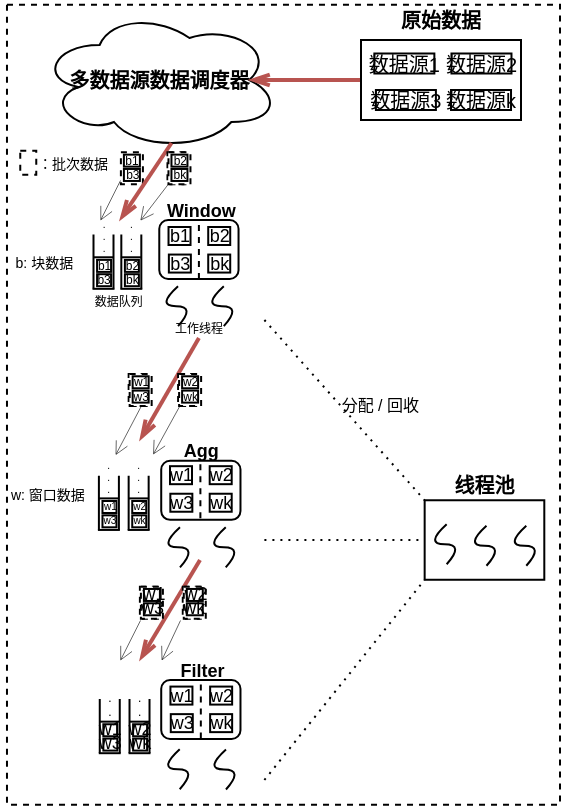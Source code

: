 <mxfile version="16.1.0" type="github">
  <diagram id="TM8jc4NBS-P3mIar8RK_" name="第 1 页">
    <mxGraphModel dx="-222" dy="335" grid="1" gridSize="10" guides="1" tooltips="1" connect="1" arrows="1" fold="1" page="1" pageScale="1" pageWidth="827" pageHeight="1169" math="0" shadow="0">
      <root>
        <mxCell id="0" />
        <mxCell id="1" parent="0" />
        <mxCell id="N-SnZ-NA4u7T5Xd_cY-z-521" value="" style="rounded=0;sketch=0;fontSize=6;dashed=1;" parent="1" vertex="1">
          <mxGeometry x="1359.95" y="136.16" width="9" height="16" as="geometry" />
        </mxCell>
        <mxCell id="N-SnZ-NA4u7T5Xd_cY-z-418" value="" style="rounded=0;sketch=0;fontSize=8;dashed=1;" parent="1" vertex="1">
          <mxGeometry x="1303.49" y="62.32" width="276.51" height="400" as="geometry" />
        </mxCell>
        <mxCell id="N-SnZ-NA4u7T5Xd_cY-z-477" value="" style="rounded=0;sketch=0;fontSize=6;dashed=1;" parent="1" vertex="1">
          <mxGeometry x="1360.45" y="136.16" width="11" height="16" as="geometry" />
        </mxCell>
        <mxCell id="N-SnZ-NA4u7T5Xd_cY-z-318" value="" style="rounded=0;fontSize=10;strokeWidth=1;" parent="1" vertex="1">
          <mxGeometry x="1480.5" y="80" width="80" height="40" as="geometry" />
        </mxCell>
        <mxCell id="N-SnZ-NA4u7T5Xd_cY-z-319" value="数据源1" style="rounded=0;fontSize=10;strokeWidth=1;" parent="1" vertex="1">
          <mxGeometry x="1487.18" y="86.75" width="30" height="10" as="geometry" />
        </mxCell>
        <mxCell id="N-SnZ-NA4u7T5Xd_cY-z-320" value="数据源2" style="rounded=0;fontSize=10;strokeWidth=1;" parent="1" vertex="1">
          <mxGeometry x="1525.74" y="86.75" width="30" height="10" as="geometry" />
        </mxCell>
        <mxCell id="N-SnZ-NA4u7T5Xd_cY-z-322" value="数据源k" style="rounded=0;fontSize=10;strokeWidth=1;" parent="1" vertex="1">
          <mxGeometry x="1525.51" y="105" width="30" height="10" as="geometry" />
        </mxCell>
        <mxCell id="N-SnZ-NA4u7T5Xd_cY-z-323" value="多数据源数据调度器" style="ellipse;shape=cloud;fontSize=10;strokeWidth=1;fontStyle=1" parent="1" vertex="1">
          <mxGeometry x="1319.88" y="65" width="119.76" height="70" as="geometry" />
        </mxCell>
        <mxCell id="N-SnZ-NA4u7T5Xd_cY-z-324" value="原始数据" style="text;strokeColor=none;fillColor=none;align=center;verticalAlign=middle;rounded=0;sketch=0;fontSize=10;fontStyle=1" parent="1" vertex="1">
          <mxGeometry x="1496.36" y="60" width="48.29" height="20" as="geometry" />
        </mxCell>
        <mxCell id="N-SnZ-NA4u7T5Xd_cY-z-327" value="" style="rounded=1;" parent="1" vertex="1">
          <mxGeometry x="1379.64" y="170" width="39.63" height="29.5" as="geometry" />
        </mxCell>
        <mxCell id="N-SnZ-NA4u7T5Xd_cY-z-328" value="" style="curved=1;endArrow=none;endFill=0;endSize=6;strokeWidth=1;" parent="1" edge="1">
          <mxGeometry width="50" height="50" relative="1" as="geometry">
            <mxPoint x="1411.9" y="223.1" as="sourcePoint" />
            <mxPoint x="1411.9" y="203.1" as="targetPoint" />
            <Array as="points">
              <mxPoint x="1420.9" y="213.1" />
              <mxPoint x="1400.9" y="213.1" />
            </Array>
          </mxGeometry>
        </mxCell>
        <mxCell id="N-SnZ-NA4u7T5Xd_cY-z-329" value="" style="curved=1;endArrow=none;endFill=0;" parent="1" edge="1">
          <mxGeometry width="50" height="50" relative="1" as="geometry">
            <mxPoint x="1389.02" y="223.1" as="sourcePoint" />
            <mxPoint x="1389.02" y="203.1" as="targetPoint" />
            <Array as="points">
              <mxPoint x="1398.02" y="213.1" />
              <mxPoint x="1378.02" y="213.1" />
            </Array>
          </mxGeometry>
        </mxCell>
        <mxCell id="N-SnZ-NA4u7T5Xd_cY-z-330" value="" style="shape=partialRectangle;top=0;bottom=0;fillColor=none;" parent="1" vertex="1">
          <mxGeometry x="1346.75" y="177.81" width="10" height="26" as="geometry" />
        </mxCell>
        <mxCell id="N-SnZ-NA4u7T5Xd_cY-z-331" value=" Window" style="text;strokeColor=none;fillColor=none;align=center;verticalAlign=middle;rounded=0;fontSize=9;fontStyle=1" parent="1" vertex="1">
          <mxGeometry x="1379.46" y="160" width="40" height="10" as="geometry" />
        </mxCell>
        <mxCell id="N-SnZ-NA4u7T5Xd_cY-z-332" value="数据队列" style="text;strokeColor=none;fillColor=none;align=center;verticalAlign=middle;rounded=0;fontSize=6;" parent="1" vertex="1">
          <mxGeometry x="1344.12" y="206.75" width="30.5" height="8.75" as="geometry" />
        </mxCell>
        <mxCell id="N-SnZ-NA4u7T5Xd_cY-z-333" value="工作线程" style="text;strokeColor=none;fillColor=none;align=center;verticalAlign=middle;rounded=0;fontSize=6;" parent="1" vertex="1">
          <mxGeometry x="1383.47" y="220" width="31.98" height="9" as="geometry" />
        </mxCell>
        <mxCell id="N-SnZ-NA4u7T5Xd_cY-z-334" value="" style="rounded=0;strokeWidth=1;" parent="1" vertex="1">
          <mxGeometry x="1348.54" y="189.94" width="7" height="6" as="geometry" />
        </mxCell>
        <mxCell id="N-SnZ-NA4u7T5Xd_cY-z-335" value="b1" style="text;strokeColor=none;fillColor=none;align=center;verticalAlign=middle;rounded=0;fontSize=6;" parent="1" vertex="1">
          <mxGeometry x="1348.04" y="189.94" width="8.5" height="6" as="geometry" />
        </mxCell>
        <mxCell id="N-SnZ-NA4u7T5Xd_cY-z-336" value="" style="rounded=0;strokeWidth=1;" parent="1" vertex="1">
          <mxGeometry x="1384.26" y="173.5" width="11" height="9" as="geometry" />
        </mxCell>
        <mxCell id="N-SnZ-NA4u7T5Xd_cY-z-337" value="b1" style="text;strokeColor=none;fillColor=none;align=center;verticalAlign=middle;rounded=0;fontSize=9;" parent="1" vertex="1">
          <mxGeometry x="1385.74" y="174.62" width="8.5" height="5.75" as="geometry" />
        </mxCell>
        <mxCell id="N-SnZ-NA4u7T5Xd_cY-z-344" value="" style="endArrow=none;rounded=0;fontSize=7;endSize=6;strokeColor=default;strokeWidth=1;" parent="1" edge="1">
          <mxGeometry width="50" height="50" relative="1" as="geometry">
            <mxPoint x="1346.25" y="204.41" as="sourcePoint" />
            <mxPoint x="1357.25" y="204.41" as="targetPoint" />
          </mxGeometry>
        </mxCell>
        <mxCell id="N-SnZ-NA4u7T5Xd_cY-z-345" value="" style="endArrow=none;rounded=0;fontSize=7;endSize=6;strokeColor=default;strokeWidth=1;" parent="1" edge="1">
          <mxGeometry width="50" height="50" relative="1" as="geometry">
            <mxPoint x="1346.54" y="188.64" as="sourcePoint" />
            <mxPoint x="1356.54" y="188.64" as="targetPoint" />
          </mxGeometry>
        </mxCell>
        <mxCell id="N-SnZ-NA4u7T5Xd_cY-z-355" value="" style="rounded=1;" parent="1" vertex="1">
          <mxGeometry x="1380.61" y="290.38" width="39.63" height="29.5" as="geometry" />
        </mxCell>
        <mxCell id="N-SnZ-NA4u7T5Xd_cY-z-356" value="" style="curved=1;endArrow=none;endFill=0;endSize=6;strokeWidth=1;" parent="1" edge="1">
          <mxGeometry width="50" height="50" relative="1" as="geometry">
            <mxPoint x="1412.87" y="343.66" as="sourcePoint" />
            <mxPoint x="1412.87" y="323.66" as="targetPoint" />
            <Array as="points">
              <mxPoint x="1421.87" y="333.66" />
              <mxPoint x="1401.87" y="333.66" />
            </Array>
          </mxGeometry>
        </mxCell>
        <mxCell id="N-SnZ-NA4u7T5Xd_cY-z-357" value="" style="curved=1;endArrow=none;endFill=0;" parent="1" edge="1">
          <mxGeometry width="50" height="50" relative="1" as="geometry">
            <mxPoint x="1389.99" y="343.66" as="sourcePoint" />
            <mxPoint x="1389.99" y="323.66" as="targetPoint" />
            <Array as="points">
              <mxPoint x="1398.99" y="333.66" />
              <mxPoint x="1378.99" y="333.66" />
            </Array>
          </mxGeometry>
        </mxCell>
        <mxCell id="N-SnZ-NA4u7T5Xd_cY-z-359" value="Agg" style="text;strokeColor=none;fillColor=none;align=center;verticalAlign=middle;rounded=0;fontSize=9;fontStyle=1" parent="1" vertex="1">
          <mxGeometry x="1380.61" y="280.13" width="40.06" height="10" as="geometry" />
        </mxCell>
        <mxCell id="N-SnZ-NA4u7T5Xd_cY-z-381" value="" style="rounded=1;" parent="1" vertex="1">
          <mxGeometry x="1380.61" y="400" width="39.63" height="29.5" as="geometry" />
        </mxCell>
        <mxCell id="N-SnZ-NA4u7T5Xd_cY-z-382" value="" style="curved=1;endArrow=none;endFill=0;endSize=6;strokeWidth=1;" parent="1" edge="1">
          <mxGeometry width="50" height="50" relative="1" as="geometry">
            <mxPoint x="1412.99" y="454.75" as="sourcePoint" />
            <mxPoint x="1412.99" y="434.75" as="targetPoint" />
            <Array as="points">
              <mxPoint x="1421.99" y="444.75" />
              <mxPoint x="1401.99" y="444.75" />
            </Array>
          </mxGeometry>
        </mxCell>
        <mxCell id="N-SnZ-NA4u7T5Xd_cY-z-383" value="" style="curved=1;endArrow=none;endFill=0;" parent="1" edge="1">
          <mxGeometry width="50" height="50" relative="1" as="geometry">
            <mxPoint x="1389.86" y="454.63" as="sourcePoint" />
            <mxPoint x="1389.86" y="434.63" as="targetPoint" />
            <Array as="points">
              <mxPoint x="1398.86" y="444.63" />
              <mxPoint x="1378.86" y="444.63" />
            </Array>
          </mxGeometry>
        </mxCell>
        <mxCell id="N-SnZ-NA4u7T5Xd_cY-z-385" value="Filter" style="text;strokeColor=none;fillColor=none;align=center;verticalAlign=middle;rounded=0;fontSize=9;fontStyle=1" parent="1" vertex="1">
          <mxGeometry x="1381.17" y="390" width="40.06" height="10" as="geometry" />
        </mxCell>
        <mxCell id="N-SnZ-NA4u7T5Xd_cY-z-407" value="" style="rounded=0;" parent="1" vertex="1">
          <mxGeometry x="1512.33" y="310.13" width="59.82" height="39.75" as="geometry" />
        </mxCell>
        <mxCell id="N-SnZ-NA4u7T5Xd_cY-z-408" value="" style="curved=1;endArrow=none;endFill=0;" parent="1" edge="1">
          <mxGeometry width="50" height="50" relative="1" as="geometry">
            <mxPoint x="1523.33" y="342.13" as="sourcePoint" />
            <mxPoint x="1523.33" y="322.13" as="targetPoint" />
            <Array as="points">
              <mxPoint x="1532.33" y="332.13" />
              <mxPoint x="1512.33" y="332.13" />
            </Array>
          </mxGeometry>
        </mxCell>
        <mxCell id="N-SnZ-NA4u7T5Xd_cY-z-409" value="" style="curved=1;endArrow=none;endFill=0;" parent="1" edge="1">
          <mxGeometry width="50" height="50" relative="1" as="geometry">
            <mxPoint x="1543.24" y="342.88" as="sourcePoint" />
            <mxPoint x="1543.24" y="322.88" as="targetPoint" />
            <Array as="points">
              <mxPoint x="1552.24" y="332.88" />
              <mxPoint x="1532.24" y="332.88" />
            </Array>
          </mxGeometry>
        </mxCell>
        <mxCell id="N-SnZ-NA4u7T5Xd_cY-z-410" value="" style="curved=1;endArrow=none;endFill=0;" parent="1" edge="1">
          <mxGeometry width="50" height="50" relative="1" as="geometry">
            <mxPoint x="1563.15" y="342.88" as="sourcePoint" />
            <mxPoint x="1563.15" y="322.88" as="targetPoint" />
            <Array as="points">
              <mxPoint x="1572.15" y="332.88" />
              <mxPoint x="1552.15" y="332.88" />
            </Array>
          </mxGeometry>
        </mxCell>
        <mxCell id="N-SnZ-NA4u7T5Xd_cY-z-411" value="线程池" style="text;strokeColor=none;fillColor=none;align=center;verticalAlign=middle;rounded=0;sketch=0;fontSize=10;fontStyle=1" parent="1" vertex="1">
          <mxGeometry x="1522.12" y="293" width="40.25" height="19" as="geometry" />
        </mxCell>
        <mxCell id="N-SnZ-NA4u7T5Xd_cY-z-412" value="" style="endArrow=none;dashed=1;dashPattern=1 3;strokeWidth=1;rounded=1;sketch=0;fontSize=8;curved=0;entryX=0;entryY=0;entryDx=0;entryDy=0;" parent="1" target="N-SnZ-NA4u7T5Xd_cY-z-407" edge="1">
          <mxGeometry width="50" height="50" relative="1" as="geometry">
            <mxPoint x="1432.2" y="220" as="sourcePoint" />
            <mxPoint x="1522.2" y="330" as="targetPoint" />
          </mxGeometry>
        </mxCell>
        <mxCell id="N-SnZ-NA4u7T5Xd_cY-z-413" value="分配 / 回收" style="text;strokeColor=none;fillColor=none;align=center;verticalAlign=middle;rounded=0;sketch=0;fontSize=8;" parent="1" vertex="1">
          <mxGeometry x="1470.15" y="256.32" width="40" height="12" as="geometry" />
        </mxCell>
        <mxCell id="N-SnZ-NA4u7T5Xd_cY-z-414" value="" style="endArrow=none;dashed=1;dashPattern=1 3;strokeWidth=1;rounded=1;sketch=0;fontSize=8;curved=0;entryX=0;entryY=0.5;entryDx=0;entryDy=0;" parent="1" target="N-SnZ-NA4u7T5Xd_cY-z-407" edge="1">
          <mxGeometry width="50" height="50" relative="1" as="geometry">
            <mxPoint x="1432.2" y="330" as="sourcePoint" />
            <mxPoint x="1502.2" y="330" as="targetPoint" />
          </mxGeometry>
        </mxCell>
        <mxCell id="N-SnZ-NA4u7T5Xd_cY-z-415" value="" style="endArrow=none;dashed=1;dashPattern=1 3;strokeWidth=1;rounded=1;sketch=0;fontSize=8;curved=0;entryX=0;entryY=1;entryDx=0;entryDy=0;" parent="1" target="N-SnZ-NA4u7T5Xd_cY-z-407" edge="1">
          <mxGeometry width="50" height="50" relative="1" as="geometry">
            <mxPoint x="1432.2" y="450" as="sourcePoint" />
            <mxPoint x="1522.2" y="350" as="targetPoint" />
          </mxGeometry>
        </mxCell>
        <mxCell id="N-SnZ-NA4u7T5Xd_cY-z-416" value="b: 块数据" style="text;strokeColor=none;fillColor=none;align=center;verticalAlign=middle;rounded=0;sketch=0;fontSize=7;" parent="1" vertex="1">
          <mxGeometry x="1300.24" y="182.5" width="43.88" height="17.75" as="geometry" />
        </mxCell>
        <mxCell id="N-SnZ-NA4u7T5Xd_cY-z-417" value="w: 窗口数据" style="text;strokeColor=none;fillColor=none;align=center;verticalAlign=middle;rounded=0;sketch=0;fontSize=7;" parent="1" vertex="1">
          <mxGeometry x="1303.49" y="298.87" width="40.88" height="17.75" as="geometry" />
        </mxCell>
        <mxCell id="N-SnZ-NA4u7T5Xd_cY-z-419" value="" style="endArrow=openThin;rounded=1;sketch=0;fontSize=8;curved=0;endFill=0;entryX=0.875;entryY=0.5;entryDx=0;entryDy=0;entryPerimeter=0;fillColor=#f8cecc;strokeColor=#b85450;strokeWidth=2;" parent="1" target="N-SnZ-NA4u7T5Xd_cY-z-323" edge="1">
          <mxGeometry width="50" height="50" relative="1" as="geometry">
            <mxPoint x="1480" y="100" as="sourcePoint" />
            <mxPoint x="1420" y="100" as="targetPoint" />
          </mxGeometry>
        </mxCell>
        <mxCell id="N-SnZ-NA4u7T5Xd_cY-z-420" value="" style="endArrow=openThin;rounded=1;sketch=0;fontSize=8;curved=0;exitX=0.55;exitY=0.95;exitDx=0;exitDy=0;exitPerimeter=0;endFill=0;fillColor=#f8cecc;strokeColor=#b85450;strokeWidth=2;" parent="1" source="N-SnZ-NA4u7T5Xd_cY-z-323" edge="1">
          <mxGeometry width="50" height="50" relative="1" as="geometry">
            <mxPoint x="1061.49" y="326" as="sourcePoint" />
            <mxPoint x="1360" y="170" as="targetPoint" />
          </mxGeometry>
        </mxCell>
        <mxCell id="N-SnZ-NA4u7T5Xd_cY-z-423" value="" style="endArrow=openThin;rounded=1;sketch=0;fontSize=8;curved=0;endFill=0;exitX=0.5;exitY=1;exitDx=0;exitDy=0;fillColor=#f8cecc;strokeColor=#b85450;strokeWidth=2;" parent="1" source="N-SnZ-NA4u7T5Xd_cY-z-333" edge="1">
          <mxGeometry width="50" height="50" relative="1" as="geometry">
            <mxPoint x="1380" y="226.88" as="sourcePoint" />
            <mxPoint x="1370" y="280" as="targetPoint" />
          </mxGeometry>
        </mxCell>
        <mxCell id="N-SnZ-NA4u7T5Xd_cY-z-426" value="" style="endArrow=openThin;rounded=1;sketch=0;fontSize=8;curved=0;endFill=0;fillColor=#f8cecc;strokeColor=#b85450;strokeWidth=2;" parent="1" edge="1">
          <mxGeometry width="50" height="50" relative="1" as="geometry">
            <mxPoint x="1400" y="340" as="sourcePoint" />
            <mxPoint x="1370" y="390" as="targetPoint" />
          </mxGeometry>
        </mxCell>
        <mxCell id="N-SnZ-NA4u7T5Xd_cY-z-454" value=".&#xa;.&#xa;." style="text;strokeColor=none;fillColor=none;align=center;verticalAlign=middle;rounded=0;sketch=0;fontSize=5;" parent="1" vertex="1">
          <mxGeometry x="1347.54" y="173.5" width="9" height="10" as="geometry" />
        </mxCell>
        <mxCell id="N-SnZ-NA4u7T5Xd_cY-z-458" value="" style="endArrow=none;dashed=1;rounded=1;sketch=0;fontSize=6;curved=0;entryX=0.5;entryY=0;entryDx=0;entryDy=0;exitX=0.5;exitY=1;exitDx=0;exitDy=0;" parent="1" source="N-SnZ-NA4u7T5Xd_cY-z-327" target="N-SnZ-NA4u7T5Xd_cY-z-327" edge="1">
          <mxGeometry width="50" height="50" relative="1" as="geometry">
            <mxPoint x="1450" y="210" as="sourcePoint" />
            <mxPoint x="1500" y="160" as="targetPoint" />
          </mxGeometry>
        </mxCell>
        <mxCell id="N-SnZ-NA4u7T5Xd_cY-z-459" value="" style="rounded=0;strokeWidth=1;" parent="1" vertex="1">
          <mxGeometry x="1348.54" y="197.1" width="7" height="6" as="geometry" />
        </mxCell>
        <mxCell id="N-SnZ-NA4u7T5Xd_cY-z-460" value="b3" style="text;strokeColor=none;fillColor=none;align=center;verticalAlign=middle;rounded=0;fontSize=6;" parent="1" vertex="1">
          <mxGeometry x="1347.79" y="197.1" width="8.5" height="6" as="geometry" />
        </mxCell>
        <mxCell id="N-SnZ-NA4u7T5Xd_cY-z-461" value="" style="shape=partialRectangle;top=0;bottom=0;fillColor=none;" parent="1" vertex="1">
          <mxGeometry x="1360.66" y="177.81" width="10" height="26" as="geometry" />
        </mxCell>
        <mxCell id="N-SnZ-NA4u7T5Xd_cY-z-462" value="" style="rounded=0;strokeWidth=1;" parent="1" vertex="1">
          <mxGeometry x="1362.45" y="189.94" width="7" height="6" as="geometry" />
        </mxCell>
        <mxCell id="N-SnZ-NA4u7T5Xd_cY-z-463" value="b2" style="text;strokeColor=none;fillColor=none;align=center;verticalAlign=middle;rounded=0;fontSize=6;" parent="1" vertex="1">
          <mxGeometry x="1361.95" y="189.94" width="8.5" height="6" as="geometry" />
        </mxCell>
        <mxCell id="N-SnZ-NA4u7T5Xd_cY-z-464" value="" style="endArrow=none;rounded=0;fontSize=7;endSize=6;strokeColor=default;strokeWidth=1;" parent="1" edge="1">
          <mxGeometry width="50" height="50" relative="1" as="geometry">
            <mxPoint x="1360.16" y="204.41" as="sourcePoint" />
            <mxPoint x="1371.16" y="204.41" as="targetPoint" />
          </mxGeometry>
        </mxCell>
        <mxCell id="N-SnZ-NA4u7T5Xd_cY-z-465" value="" style="endArrow=none;rounded=0;fontSize=7;endSize=6;strokeColor=default;strokeWidth=1;" parent="1" edge="1">
          <mxGeometry width="50" height="50" relative="1" as="geometry">
            <mxPoint x="1360.45" y="188.64" as="sourcePoint" />
            <mxPoint x="1370.45" y="188.64" as="targetPoint" />
          </mxGeometry>
        </mxCell>
        <mxCell id="N-SnZ-NA4u7T5Xd_cY-z-466" value=".&#xa;.&#xa;." style="text;strokeColor=none;fillColor=none;align=center;verticalAlign=middle;rounded=0;sketch=0;fontSize=5;" parent="1" vertex="1">
          <mxGeometry x="1361.2" y="173.5" width="9" height="10" as="geometry" />
        </mxCell>
        <mxCell id="N-SnZ-NA4u7T5Xd_cY-z-467" value="" style="rounded=0;strokeWidth=1;" parent="1" vertex="1">
          <mxGeometry x="1362.45" y="197.1" width="7" height="6" as="geometry" />
        </mxCell>
        <mxCell id="N-SnZ-NA4u7T5Xd_cY-z-468" value="bk" style="text;strokeColor=none;fillColor=none;align=center;verticalAlign=middle;rounded=0;fontSize=6;" parent="1" vertex="1">
          <mxGeometry x="1361.95" y="197.1" width="8.5" height="6" as="geometry" />
        </mxCell>
        <mxCell id="N-SnZ-NA4u7T5Xd_cY-z-470" value="" style="rounded=0;strokeWidth=1;" parent="1" vertex="1">
          <mxGeometry x="1361.95" y="137.32" width="8" height="6" as="geometry" />
        </mxCell>
        <mxCell id="N-SnZ-NA4u7T5Xd_cY-z-471" value="b1" style="text;strokeColor=none;fillColor=none;align=center;verticalAlign=middle;rounded=0;fontSize=6;" parent="1" vertex="1">
          <mxGeometry x="1361.7" y="137.32" width="8.5" height="6" as="geometry" />
        </mxCell>
        <mxCell id="N-SnZ-NA4u7T5Xd_cY-z-475" value="" style="rounded=0;strokeWidth=1;" parent="1" vertex="1">
          <mxGeometry x="1361.95" y="144.48" width="8" height="6" as="geometry" />
        </mxCell>
        <mxCell id="N-SnZ-NA4u7T5Xd_cY-z-476" value="b3" style="text;strokeColor=none;fillColor=none;align=center;verticalAlign=middle;rounded=0;fontSize=6;" parent="1" vertex="1">
          <mxGeometry x="1362.16" y="144.48" width="8.5" height="6" as="geometry" />
        </mxCell>
        <mxCell id="N-SnZ-NA4u7T5Xd_cY-z-520" value="数据源3" style="rounded=0;fontSize=10;strokeWidth=1;" parent="1" vertex="1">
          <mxGeometry x="1487.95" y="105" width="30" height="10" as="geometry" />
        </mxCell>
        <mxCell id="AdIuGmh6w0Zo5zslEujJ-15" value="" style="endArrow=none;rounded=0;fontSize=3;entryX=0.006;entryY=0.865;entryDx=0;entryDy=0;entryPerimeter=0;strokeWidth=0.3;startArrow=open;startFill=0;" edge="1" parent="1" target="N-SnZ-NA4u7T5Xd_cY-z-521">
          <mxGeometry width="50" height="50" relative="1" as="geometry">
            <mxPoint x="1350" y="170" as="sourcePoint" />
            <mxPoint x="1350" y="160" as="targetPoint" />
          </mxGeometry>
        </mxCell>
        <mxCell id="AdIuGmh6w0Zo5zslEujJ-16" value="" style="endArrow=none;rounded=0;fontSize=3;entryX=0;entryY=1;entryDx=0;entryDy=0;strokeWidth=0.3;startArrow=open;startFill=0;" edge="1" parent="1">
          <mxGeometry width="50" height="50" relative="1" as="geometry">
            <mxPoint x="1370" y="170" as="sourcePoint" />
            <mxPoint x="1384.99" y="150.48" as="targetPoint" />
          </mxGeometry>
        </mxCell>
        <mxCell id="AdIuGmh6w0Zo5zslEujJ-22" value="" style="endArrow=none;rounded=0;fontSize=3;entryX=0.5;entryY=1;entryDx=0;entryDy=0;strokeWidth=0.3;startArrow=open;startFill=0;" edge="1" parent="1" target="AdIuGmh6w0Zo5zslEujJ-44">
          <mxGeometry width="50" height="50" relative="1" as="geometry">
            <mxPoint x="1357.59" y="287.25" as="sourcePoint" />
            <mxPoint x="1365.594" y="267.25" as="targetPoint" />
          </mxGeometry>
        </mxCell>
        <mxCell id="AdIuGmh6w0Zo5zslEujJ-23" value="" style="endArrow=none;rounded=0;fontSize=3;entryX=0;entryY=1;entryDx=0;entryDy=0;strokeWidth=0.3;startArrow=open;startFill=0;" edge="1" parent="1" target="AdIuGmh6w0Zo5zslEujJ-50">
          <mxGeometry width="50" height="50" relative="1" as="geometry">
            <mxPoint x="1376.36" y="287" as="sourcePoint" />
            <mxPoint x="1384.364" y="267.0" as="targetPoint" />
          </mxGeometry>
        </mxCell>
        <mxCell id="AdIuGmh6w0Zo5zslEujJ-29" value="" style="endArrow=none;rounded=0;fontSize=3;strokeWidth=0.3;startArrow=open;startFill=0;" edge="1" parent="1">
          <mxGeometry width="50" height="50" relative="1" as="geometry">
            <mxPoint x="1359.95" y="390" as="sourcePoint" />
            <mxPoint x="1370" y="370" as="targetPoint" />
          </mxGeometry>
        </mxCell>
        <mxCell id="AdIuGmh6w0Zo5zslEujJ-30" value="" style="endArrow=none;rounded=0;fontSize=3;strokeWidth=0.3;startArrow=open;startFill=0;" edge="1" parent="1">
          <mxGeometry width="50" height="50" relative="1" as="geometry">
            <mxPoint x="1380.61" y="390" as="sourcePoint" />
            <mxPoint x="1390" y="370" as="targetPoint" />
          </mxGeometry>
        </mxCell>
        <mxCell id="AdIuGmh6w0Zo5zslEujJ-31" value="" style="rounded=0;strokeWidth=1;" vertex="1" parent="1">
          <mxGeometry x="1384.43" y="187.28" width="11" height="9" as="geometry" />
        </mxCell>
        <mxCell id="AdIuGmh6w0Zo5zslEujJ-32" value="b3" style="text;strokeColor=none;fillColor=none;align=center;verticalAlign=middle;rounded=0;fontSize=9;" vertex="1" parent="1">
          <mxGeometry x="1385.91" y="188.4" width="8.5" height="5.75" as="geometry" />
        </mxCell>
        <mxCell id="AdIuGmh6w0Zo5zslEujJ-33" value="" style="rounded=0;strokeWidth=1;" vertex="1" parent="1">
          <mxGeometry x="1404.11" y="173.5" width="11" height="9" as="geometry" />
        </mxCell>
        <mxCell id="AdIuGmh6w0Zo5zslEujJ-34" value="b2" style="text;strokeColor=none;fillColor=none;align=center;verticalAlign=middle;rounded=0;fontSize=9;" vertex="1" parent="1">
          <mxGeometry x="1405.59" y="174.62" width="8.5" height="5.75" as="geometry" />
        </mxCell>
        <mxCell id="AdIuGmh6w0Zo5zslEujJ-35" value="" style="rounded=0;strokeWidth=1;" vertex="1" parent="1">
          <mxGeometry x="1404.11" y="187.28" width="11" height="9" as="geometry" />
        </mxCell>
        <mxCell id="AdIuGmh6w0Zo5zslEujJ-36" value="bk" style="text;strokeColor=none;fillColor=none;align=center;verticalAlign=middle;rounded=0;fontSize=9;" vertex="1" parent="1">
          <mxGeometry x="1405.59" y="188.4" width="8.5" height="5.75" as="geometry" />
        </mxCell>
        <mxCell id="AdIuGmh6w0Zo5zslEujJ-37" value="" style="rounded=0;sketch=0;fontSize=6;dashed=1;" vertex="1" parent="1">
          <mxGeometry x="1383.73" y="136.16" width="9" height="16" as="geometry" />
        </mxCell>
        <mxCell id="AdIuGmh6w0Zo5zslEujJ-38" value="" style="rounded=0;sketch=0;fontSize=6;dashed=1;" vertex="1" parent="1">
          <mxGeometry x="1384.23" y="136.16" width="11" height="16" as="geometry" />
        </mxCell>
        <mxCell id="AdIuGmh6w0Zo5zslEujJ-39" value="" style="rounded=0;strokeWidth=1;" vertex="1" parent="1">
          <mxGeometry x="1385.73" y="137.32" width="8" height="6" as="geometry" />
        </mxCell>
        <mxCell id="AdIuGmh6w0Zo5zslEujJ-40" value="b2" style="text;strokeColor=none;fillColor=none;align=center;verticalAlign=middle;rounded=0;fontSize=6;" vertex="1" parent="1">
          <mxGeometry x="1385.91" y="137.32" width="8.5" height="6" as="geometry" />
        </mxCell>
        <mxCell id="AdIuGmh6w0Zo5zslEujJ-41" value="" style="rounded=0;strokeWidth=1;" vertex="1" parent="1">
          <mxGeometry x="1385.73" y="144.48" width="8" height="6" as="geometry" />
        </mxCell>
        <mxCell id="AdIuGmh6w0Zo5zslEujJ-42" value="bk" style="text;strokeColor=none;fillColor=none;align=center;verticalAlign=middle;rounded=0;fontSize=6;" vertex="1" parent="1">
          <mxGeometry x="1385.73" y="144.48" width="8.5" height="6" as="geometry" />
        </mxCell>
        <mxCell id="AdIuGmh6w0Zo5zslEujJ-43" value="" style="rounded=0;sketch=0;fontSize=6;dashed=1;" vertex="1" parent="1">
          <mxGeometry x="1364.33" y="246.98" width="9" height="16" as="geometry" />
        </mxCell>
        <mxCell id="AdIuGmh6w0Zo5zslEujJ-44" value="" style="rounded=0;sketch=0;fontSize=6;dashed=1;" vertex="1" parent="1">
          <mxGeometry x="1364.83" y="246.98" width="11" height="16" as="geometry" />
        </mxCell>
        <mxCell id="AdIuGmh6w0Zo5zslEujJ-45" value="" style="rounded=0;strokeWidth=1;" vertex="1" parent="1">
          <mxGeometry x="1366.33" y="248.14" width="8" height="6" as="geometry" />
        </mxCell>
        <mxCell id="AdIuGmh6w0Zo5zslEujJ-46" value="w1" style="text;strokeColor=none;fillColor=none;align=center;verticalAlign=middle;rounded=0;fontSize=6;" vertex="1" parent="1">
          <mxGeometry x="1366.55" y="248.14" width="8.5" height="6" as="geometry" />
        </mxCell>
        <mxCell id="AdIuGmh6w0Zo5zslEujJ-47" value="" style="rounded=0;strokeWidth=1;" vertex="1" parent="1">
          <mxGeometry x="1366.33" y="255.3" width="8" height="6" as="geometry" />
        </mxCell>
        <mxCell id="AdIuGmh6w0Zo5zslEujJ-48" value="w3" style="text;strokeColor=none;fillColor=none;align=center;verticalAlign=middle;rounded=0;fontSize=6;" vertex="1" parent="1">
          <mxGeometry x="1366.33" y="255.3" width="8.5" height="6" as="geometry" />
        </mxCell>
        <mxCell id="AdIuGmh6w0Zo5zslEujJ-49" value="" style="rounded=0;sketch=0;fontSize=6;dashed=1;" vertex="1" parent="1">
          <mxGeometry x="1389.06" y="246.98" width="9" height="16" as="geometry" />
        </mxCell>
        <mxCell id="AdIuGmh6w0Zo5zslEujJ-50" value="" style="rounded=0;sketch=0;fontSize=6;dashed=1;" vertex="1" parent="1">
          <mxGeometry x="1389.56" y="246.98" width="11" height="16" as="geometry" />
        </mxCell>
        <mxCell id="AdIuGmh6w0Zo5zslEujJ-51" value="" style="rounded=0;strokeWidth=1;" vertex="1" parent="1">
          <mxGeometry x="1391.06" y="248.14" width="8" height="6" as="geometry" />
        </mxCell>
        <mxCell id="AdIuGmh6w0Zo5zslEujJ-52" value="w2" style="text;strokeColor=none;fillColor=none;align=center;verticalAlign=middle;rounded=0;fontSize=6;" vertex="1" parent="1">
          <mxGeometry x="1391.06" y="248.14" width="8.5" height="6" as="geometry" />
        </mxCell>
        <mxCell id="AdIuGmh6w0Zo5zslEujJ-53" value="" style="rounded=0;strokeWidth=1;" vertex="1" parent="1">
          <mxGeometry x="1391.06" y="255.3" width="8" height="6" as="geometry" />
        </mxCell>
        <mxCell id="AdIuGmh6w0Zo5zslEujJ-54" value="wk" style="text;strokeColor=none;fillColor=none;align=center;verticalAlign=middle;rounded=0;fontSize=6;" vertex="1" parent="1">
          <mxGeometry x="1391.06" y="255.3" width="8.5" height="6" as="geometry" />
        </mxCell>
        <mxCell id="AdIuGmh6w0Zo5zslEujJ-55" value="" style="shape=partialRectangle;top=0;bottom=0;fillColor=none;" vertex="1" parent="1">
          <mxGeometry x="1349.45" y="298.37" width="10" height="26" as="geometry" />
        </mxCell>
        <mxCell id="AdIuGmh6w0Zo5zslEujJ-56" value="" style="rounded=0;strokeWidth=1;" vertex="1" parent="1">
          <mxGeometry x="1351.24" y="310.5" width="7" height="6" as="geometry" />
        </mxCell>
        <mxCell id="AdIuGmh6w0Zo5zslEujJ-57" value="w1" style="text;strokeColor=none;fillColor=none;align=center;verticalAlign=middle;rounded=0;fontSize=5;" vertex="1" parent="1">
          <mxGeometry x="1350.95" y="310.5" width="8.5" height="6" as="geometry" />
        </mxCell>
        <mxCell id="AdIuGmh6w0Zo5zslEujJ-58" value="" style="endArrow=none;rounded=0;fontSize=7;endSize=6;strokeColor=default;strokeWidth=1;" edge="1" parent="1">
          <mxGeometry width="50" height="50" relative="1" as="geometry">
            <mxPoint x="1348.95" y="324.97" as="sourcePoint" />
            <mxPoint x="1359.95" y="324.97" as="targetPoint" />
          </mxGeometry>
        </mxCell>
        <mxCell id="AdIuGmh6w0Zo5zslEujJ-59" value="" style="endArrow=none;rounded=0;fontSize=7;endSize=6;strokeColor=default;strokeWidth=1;" edge="1" parent="1">
          <mxGeometry width="50" height="50" relative="1" as="geometry">
            <mxPoint x="1349.24" y="309.2" as="sourcePoint" />
            <mxPoint x="1359.24" y="309.2" as="targetPoint" />
          </mxGeometry>
        </mxCell>
        <mxCell id="AdIuGmh6w0Zo5zslEujJ-60" value=".&#xa;.&#xa;." style="text;strokeColor=none;fillColor=none;align=center;verticalAlign=middle;rounded=0;sketch=0;fontSize=5;" vertex="1" parent="1">
          <mxGeometry x="1349.88" y="294.21" width="9" height="10" as="geometry" />
        </mxCell>
        <mxCell id="AdIuGmh6w0Zo5zslEujJ-61" value="" style="rounded=0;strokeWidth=1;" vertex="1" parent="1">
          <mxGeometry x="1351.24" y="317.66" width="7" height="6" as="geometry" />
        </mxCell>
        <mxCell id="AdIuGmh6w0Zo5zslEujJ-62" value="w3" style="text;strokeColor=none;fillColor=none;align=center;verticalAlign=middle;rounded=0;fontSize=5;" vertex="1" parent="1">
          <mxGeometry x="1350.67" y="317.66" width="8.5" height="6" as="geometry" />
        </mxCell>
        <mxCell id="AdIuGmh6w0Zo5zslEujJ-63" value="" style="shape=partialRectangle;top=0;bottom=0;fillColor=none;" vertex="1" parent="1">
          <mxGeometry x="1364.33" y="298.37" width="10" height="26" as="geometry" />
        </mxCell>
        <mxCell id="AdIuGmh6w0Zo5zslEujJ-64" value="" style="rounded=0;strokeWidth=1;" vertex="1" parent="1">
          <mxGeometry x="1366.12" y="310.5" width="7" height="6" as="geometry" />
        </mxCell>
        <mxCell id="AdIuGmh6w0Zo5zslEujJ-65" value="w2" style="text;strokeColor=none;fillColor=none;align=center;verticalAlign=middle;rounded=0;fontSize=5;" vertex="1" parent="1">
          <mxGeometry x="1365.55" y="310.62" width="8.5" height="6" as="geometry" />
        </mxCell>
        <mxCell id="AdIuGmh6w0Zo5zslEujJ-66" value="" style="endArrow=none;rounded=0;fontSize=7;endSize=6;strokeColor=default;strokeWidth=1;" edge="1" parent="1">
          <mxGeometry width="50" height="50" relative="1" as="geometry">
            <mxPoint x="1363.83" y="324.97" as="sourcePoint" />
            <mxPoint x="1374.83" y="324.97" as="targetPoint" />
          </mxGeometry>
        </mxCell>
        <mxCell id="AdIuGmh6w0Zo5zslEujJ-67" value="" style="endArrow=none;rounded=0;fontSize=7;endSize=6;strokeColor=default;strokeWidth=1;" edge="1" parent="1">
          <mxGeometry width="50" height="50" relative="1" as="geometry">
            <mxPoint x="1364.12" y="309.2" as="sourcePoint" />
            <mxPoint x="1374.12" y="309.2" as="targetPoint" />
          </mxGeometry>
        </mxCell>
        <mxCell id="AdIuGmh6w0Zo5zslEujJ-68" value=".&#xa;.&#xa;." style="text;strokeColor=none;fillColor=none;align=center;verticalAlign=middle;rounded=0;sketch=0;fontSize=5;" vertex="1" parent="1">
          <mxGeometry x="1364.76" y="294.21" width="9" height="10" as="geometry" />
        </mxCell>
        <mxCell id="AdIuGmh6w0Zo5zslEujJ-69" value="" style="rounded=0;strokeWidth=1;" vertex="1" parent="1">
          <mxGeometry x="1366.12" y="317.66" width="7" height="6" as="geometry" />
        </mxCell>
        <mxCell id="AdIuGmh6w0Zo5zslEujJ-70" value="wk" style="text;strokeColor=none;fillColor=none;align=center;verticalAlign=middle;rounded=0;fontSize=5;" vertex="1" parent="1">
          <mxGeometry x="1365.51" y="317.66" width="8.5" height="6" as="geometry" />
        </mxCell>
        <mxCell id="AdIuGmh6w0Zo5zslEujJ-71" value="" style="rounded=0;sketch=0;fontSize=6;dashed=1;" vertex="1" parent="1">
          <mxGeometry x="1310.13" y="135.32" width="8" height="12" as="geometry" />
        </mxCell>
        <mxCell id="AdIuGmh6w0Zo5zslEujJ-74" value="：批次数据" style="text;strokeColor=none;fillColor=none;align=center;verticalAlign=middle;rounded=0;fontSize=7;" vertex="1" parent="1">
          <mxGeometry x="1319.88" y="135" width="33.37" height="14" as="geometry" />
        </mxCell>
        <mxCell id="AdIuGmh6w0Zo5zslEujJ-75" value="" style="rounded=0;strokeWidth=1;" vertex="1" parent="1">
          <mxGeometry x="1385.0" y="293.09" width="11" height="9" as="geometry" />
        </mxCell>
        <mxCell id="AdIuGmh6w0Zo5zslEujJ-76" value="w1" style="text;strokeColor=none;fillColor=none;align=center;verticalAlign=middle;rounded=0;fontSize=9;" vertex="1" parent="1">
          <mxGeometry x="1386.48" y="294.21" width="8.5" height="5.75" as="geometry" />
        </mxCell>
        <mxCell id="AdIuGmh6w0Zo5zslEujJ-77" value="" style="endArrow=none;dashed=1;rounded=1;sketch=0;fontSize=6;curved=0;entryX=0.5;entryY=0;entryDx=0;entryDy=0;exitX=0.5;exitY=1;exitDx=0;exitDy=0;" edge="1" parent="1">
          <mxGeometry width="50" height="50" relative="1" as="geometry">
            <mxPoint x="1400.195" y="319.09" as="sourcePoint" />
            <mxPoint x="1400.195" y="289.59" as="targetPoint" />
          </mxGeometry>
        </mxCell>
        <mxCell id="AdIuGmh6w0Zo5zslEujJ-78" value="" style="rounded=0;strokeWidth=1;" vertex="1" parent="1">
          <mxGeometry x="1385.17" y="306.87" width="11" height="9" as="geometry" />
        </mxCell>
        <mxCell id="AdIuGmh6w0Zo5zslEujJ-79" value="w3" style="text;strokeColor=none;fillColor=none;align=center;verticalAlign=middle;rounded=0;fontSize=9;" vertex="1" parent="1">
          <mxGeometry x="1386.65" y="307.99" width="8.5" height="5.75" as="geometry" />
        </mxCell>
        <mxCell id="AdIuGmh6w0Zo5zslEujJ-80" value="" style="rounded=0;strokeWidth=1;" vertex="1" parent="1">
          <mxGeometry x="1404.85" y="293.09" width="11" height="9" as="geometry" />
        </mxCell>
        <mxCell id="AdIuGmh6w0Zo5zslEujJ-81" value="w2" style="text;strokeColor=none;fillColor=none;align=center;verticalAlign=middle;rounded=0;fontSize=9;" vertex="1" parent="1">
          <mxGeometry x="1406.33" y="294.21" width="8.5" height="5.75" as="geometry" />
        </mxCell>
        <mxCell id="AdIuGmh6w0Zo5zslEujJ-82" value="" style="rounded=0;strokeWidth=1;" vertex="1" parent="1">
          <mxGeometry x="1404.85" y="306.87" width="11" height="9" as="geometry" />
        </mxCell>
        <mxCell id="AdIuGmh6w0Zo5zslEujJ-83" value="wk" style="text;strokeColor=none;fillColor=none;align=center;verticalAlign=middle;rounded=0;fontSize=9;" vertex="1" parent="1">
          <mxGeometry x="1406.33" y="307.99" width="8.5" height="5.75" as="geometry" />
        </mxCell>
        <mxCell id="AdIuGmh6w0Zo5zslEujJ-84" value="" style="shape=partialRectangle;top=0;bottom=0;fillColor=none;" vertex="1" parent="1">
          <mxGeometry x="1349.88" y="410" width="10" height="26" as="geometry" />
        </mxCell>
        <mxCell id="AdIuGmh6w0Zo5zslEujJ-85" value="" style="rounded=0;strokeWidth=1;" vertex="1" parent="1">
          <mxGeometry x="1351.67" y="422.13" width="7" height="6" as="geometry" />
        </mxCell>
        <mxCell id="AdIuGmh6w0Zo5zslEujJ-86" value="w1" style="text;strokeColor=none;fillColor=none;align=center;verticalAlign=middle;rounded=0;fontSize=9;" vertex="1" parent="1">
          <mxGeometry x="1350.92" y="420.97" width="8.5" height="6" as="geometry" />
        </mxCell>
        <mxCell id="AdIuGmh6w0Zo5zslEujJ-87" value="" style="endArrow=none;rounded=0;fontSize=7;endSize=6;strokeColor=default;strokeWidth=1;" edge="1" parent="1">
          <mxGeometry width="50" height="50" relative="1" as="geometry">
            <mxPoint x="1349.38" y="436.6" as="sourcePoint" />
            <mxPoint x="1360.38" y="436.6" as="targetPoint" />
          </mxGeometry>
        </mxCell>
        <mxCell id="AdIuGmh6w0Zo5zslEujJ-88" value="" style="endArrow=none;rounded=0;fontSize=7;endSize=6;strokeColor=default;strokeWidth=1;" edge="1" parent="1">
          <mxGeometry width="50" height="50" relative="1" as="geometry">
            <mxPoint x="1349.67" y="420.83" as="sourcePoint" />
            <mxPoint x="1359.67" y="420.83" as="targetPoint" />
          </mxGeometry>
        </mxCell>
        <mxCell id="AdIuGmh6w0Zo5zslEujJ-89" value=".&#xa;.&#xa;." style="text;strokeColor=none;fillColor=none;align=center;verticalAlign=middle;rounded=0;sketch=0;fontSize=6;" vertex="1" parent="1">
          <mxGeometry x="1350.42" y="410.97" width="9" height="10" as="geometry" />
        </mxCell>
        <mxCell id="AdIuGmh6w0Zo5zslEujJ-90" value="" style="rounded=0;strokeWidth=1;" vertex="1" parent="1">
          <mxGeometry x="1351.67" y="429.29" width="7" height="6" as="geometry" />
        </mxCell>
        <mxCell id="AdIuGmh6w0Zo5zslEujJ-91" value="w3" style="text;strokeColor=none;fillColor=none;align=center;verticalAlign=middle;rounded=0;fontSize=9;" vertex="1" parent="1">
          <mxGeometry x="1350.92" y="428.13" width="8.5" height="6" as="geometry" />
        </mxCell>
        <mxCell id="AdIuGmh6w0Zo5zslEujJ-92" value="" style="shape=partialRectangle;top=0;bottom=0;fillColor=none;" vertex="1" parent="1">
          <mxGeometry x="1364.76" y="410" width="10" height="26" as="geometry" />
        </mxCell>
        <mxCell id="AdIuGmh6w0Zo5zslEujJ-93" value="" style="rounded=0;strokeWidth=1;" vertex="1" parent="1">
          <mxGeometry x="1366.55" y="422.13" width="7" height="6" as="geometry" />
        </mxCell>
        <mxCell id="AdIuGmh6w0Zo5zslEujJ-94" value="w2" style="text;strokeColor=none;fillColor=none;align=center;verticalAlign=middle;rounded=0;fontSize=9;" vertex="1" parent="1">
          <mxGeometry x="1365.8" y="420.97" width="8.5" height="6" as="geometry" />
        </mxCell>
        <mxCell id="AdIuGmh6w0Zo5zslEujJ-95" value="" style="endArrow=none;rounded=0;fontSize=7;endSize=6;strokeColor=default;strokeWidth=1;" edge="1" parent="1">
          <mxGeometry width="50" height="50" relative="1" as="geometry">
            <mxPoint x="1364.26" y="436.6" as="sourcePoint" />
            <mxPoint x="1375.26" y="436.6" as="targetPoint" />
          </mxGeometry>
        </mxCell>
        <mxCell id="AdIuGmh6w0Zo5zslEujJ-96" value="" style="endArrow=none;rounded=0;fontSize=7;endSize=6;strokeColor=default;strokeWidth=1;" edge="1" parent="1">
          <mxGeometry width="50" height="50" relative="1" as="geometry">
            <mxPoint x="1364.55" y="420.83" as="sourcePoint" />
            <mxPoint x="1374.55" y="420.83" as="targetPoint" />
          </mxGeometry>
        </mxCell>
        <mxCell id="AdIuGmh6w0Zo5zslEujJ-97" value=".&#xa;.&#xa;." style="text;strokeColor=none;fillColor=none;align=center;verticalAlign=middle;rounded=0;sketch=0;fontSize=6;" vertex="1" parent="1">
          <mxGeometry x="1365.3" y="410.97" width="9" height="10" as="geometry" />
        </mxCell>
        <mxCell id="AdIuGmh6w0Zo5zslEujJ-98" value="" style="rounded=0;strokeWidth=1;" vertex="1" parent="1">
          <mxGeometry x="1366.55" y="429.29" width="7" height="6" as="geometry" />
        </mxCell>
        <mxCell id="AdIuGmh6w0Zo5zslEujJ-99" value="wk" style="text;strokeColor=none;fillColor=none;align=center;verticalAlign=middle;rounded=0;fontSize=9;" vertex="1" parent="1">
          <mxGeometry x="1365.92" y="428.13" width="8.5" height="6" as="geometry" />
        </mxCell>
        <mxCell id="AdIuGmh6w0Zo5zslEujJ-100" value="" style="rounded=0;strokeWidth=1;" vertex="1" parent="1">
          <mxGeometry x="1385.22" y="403.29" width="11" height="9" as="geometry" />
        </mxCell>
        <mxCell id="AdIuGmh6w0Zo5zslEujJ-101" value="w1" style="text;strokeColor=none;fillColor=none;align=center;verticalAlign=middle;rounded=0;fontSize=9;" vertex="1" parent="1">
          <mxGeometry x="1386.7" y="404.41" width="8.5" height="5.75" as="geometry" />
        </mxCell>
        <mxCell id="AdIuGmh6w0Zo5zslEujJ-102" value="" style="endArrow=none;dashed=1;rounded=1;sketch=0;fontSize=6;curved=0;entryX=0.5;entryY=0;entryDx=0;entryDy=0;exitX=0.5;exitY=1;exitDx=0;exitDy=0;" edge="1" parent="1">
          <mxGeometry width="50" height="50" relative="1" as="geometry">
            <mxPoint x="1400.415" y="429.29" as="sourcePoint" />
            <mxPoint x="1400.415" y="399.79" as="targetPoint" />
          </mxGeometry>
        </mxCell>
        <mxCell id="AdIuGmh6w0Zo5zslEujJ-103" value="" style="rounded=0;strokeWidth=1;" vertex="1" parent="1">
          <mxGeometry x="1385.39" y="417.07" width="11" height="9" as="geometry" />
        </mxCell>
        <mxCell id="AdIuGmh6w0Zo5zslEujJ-104" value="w3" style="text;strokeColor=none;fillColor=none;align=center;verticalAlign=middle;rounded=0;fontSize=9;" vertex="1" parent="1">
          <mxGeometry x="1386.87" y="418.19" width="8.5" height="5.75" as="geometry" />
        </mxCell>
        <mxCell id="AdIuGmh6w0Zo5zslEujJ-105" value="" style="rounded=0;strokeWidth=1;" vertex="1" parent="1">
          <mxGeometry x="1405.07" y="403.29" width="11" height="9" as="geometry" />
        </mxCell>
        <mxCell id="AdIuGmh6w0Zo5zslEujJ-106" value="w2" style="text;strokeColor=none;fillColor=none;align=center;verticalAlign=middle;rounded=0;fontSize=9;" vertex="1" parent="1">
          <mxGeometry x="1406.55" y="404.41" width="8.5" height="5.75" as="geometry" />
        </mxCell>
        <mxCell id="AdIuGmh6w0Zo5zslEujJ-107" value="" style="rounded=0;strokeWidth=1;" vertex="1" parent="1">
          <mxGeometry x="1405.07" y="417.07" width="11" height="9" as="geometry" />
        </mxCell>
        <mxCell id="AdIuGmh6w0Zo5zslEujJ-108" value="wk" style="text;strokeColor=none;fillColor=none;align=center;verticalAlign=middle;rounded=0;fontSize=9;" vertex="1" parent="1">
          <mxGeometry x="1406.55" y="418.19" width="8.5" height="5.75" as="geometry" />
        </mxCell>
        <mxCell id="AdIuGmh6w0Zo5zslEujJ-109" value="" style="rounded=0;sketch=0;fontSize=6;dashed=1;" vertex="1" parent="1">
          <mxGeometry x="1369.95" y="353.32" width="9" height="16" as="geometry" />
        </mxCell>
        <mxCell id="AdIuGmh6w0Zo5zslEujJ-110" value="" style="rounded=0;sketch=0;fontSize=6;dashed=1;" vertex="1" parent="1">
          <mxGeometry x="1370.45" y="353.32" width="11" height="16" as="geometry" />
        </mxCell>
        <mxCell id="AdIuGmh6w0Zo5zslEujJ-111" value="" style="rounded=0;strokeWidth=1;" vertex="1" parent="1">
          <mxGeometry x="1371.95" y="354.48" width="8" height="6" as="geometry" />
        </mxCell>
        <mxCell id="AdIuGmh6w0Zo5zslEujJ-112" value="w1" style="text;strokeColor=none;fillColor=none;align=center;verticalAlign=middle;rounded=0;fontSize=9;" vertex="1" parent="1">
          <mxGeometry x="1372.71" y="353.32" width="8.5" height="6" as="geometry" />
        </mxCell>
        <mxCell id="AdIuGmh6w0Zo5zslEujJ-113" value="" style="rounded=0;strokeWidth=1;" vertex="1" parent="1">
          <mxGeometry x="1371.95" y="361.64" width="8" height="6" as="geometry" />
        </mxCell>
        <mxCell id="AdIuGmh6w0Zo5zslEujJ-114" value="w3" style="text;strokeColor=none;fillColor=none;align=center;verticalAlign=middle;rounded=0;fontSize=9;" vertex="1" parent="1">
          <mxGeometry x="1371.95" y="360.48" width="8.5" height="6" as="geometry" />
        </mxCell>
        <mxCell id="AdIuGmh6w0Zo5zslEujJ-115" value="" style="rounded=0;sketch=0;fontSize=6;dashed=1;" vertex="1" parent="1">
          <mxGeometry x="1391.39" y="353.32" width="9" height="16" as="geometry" />
        </mxCell>
        <mxCell id="AdIuGmh6w0Zo5zslEujJ-116" value="" style="rounded=0;sketch=0;fontSize=6;dashed=1;" vertex="1" parent="1">
          <mxGeometry x="1391.89" y="353.32" width="11" height="16" as="geometry" />
        </mxCell>
        <mxCell id="AdIuGmh6w0Zo5zslEujJ-117" value="" style="rounded=0;strokeWidth=1;" vertex="1" parent="1">
          <mxGeometry x="1393.39" y="354.48" width="8" height="6" as="geometry" />
        </mxCell>
        <mxCell id="AdIuGmh6w0Zo5zslEujJ-118" value="w2" style="text;strokeColor=none;fillColor=none;align=center;verticalAlign=middle;rounded=0;fontSize=9;" vertex="1" parent="1">
          <mxGeometry x="1393.72" y="353.32" width="8.5" height="6" as="geometry" />
        </mxCell>
        <mxCell id="AdIuGmh6w0Zo5zslEujJ-119" value="" style="rounded=0;strokeWidth=1;" vertex="1" parent="1">
          <mxGeometry x="1393.39" y="361.64" width="8" height="6" as="geometry" />
        </mxCell>
        <mxCell id="AdIuGmh6w0Zo5zslEujJ-120" value="wk" style="text;strokeColor=none;fillColor=none;align=center;verticalAlign=middle;rounded=0;fontSize=9;" vertex="1" parent="1">
          <mxGeometry x="1392.89" y="360.48" width="8.5" height="6" as="geometry" />
        </mxCell>
      </root>
    </mxGraphModel>
  </diagram>
</mxfile>
